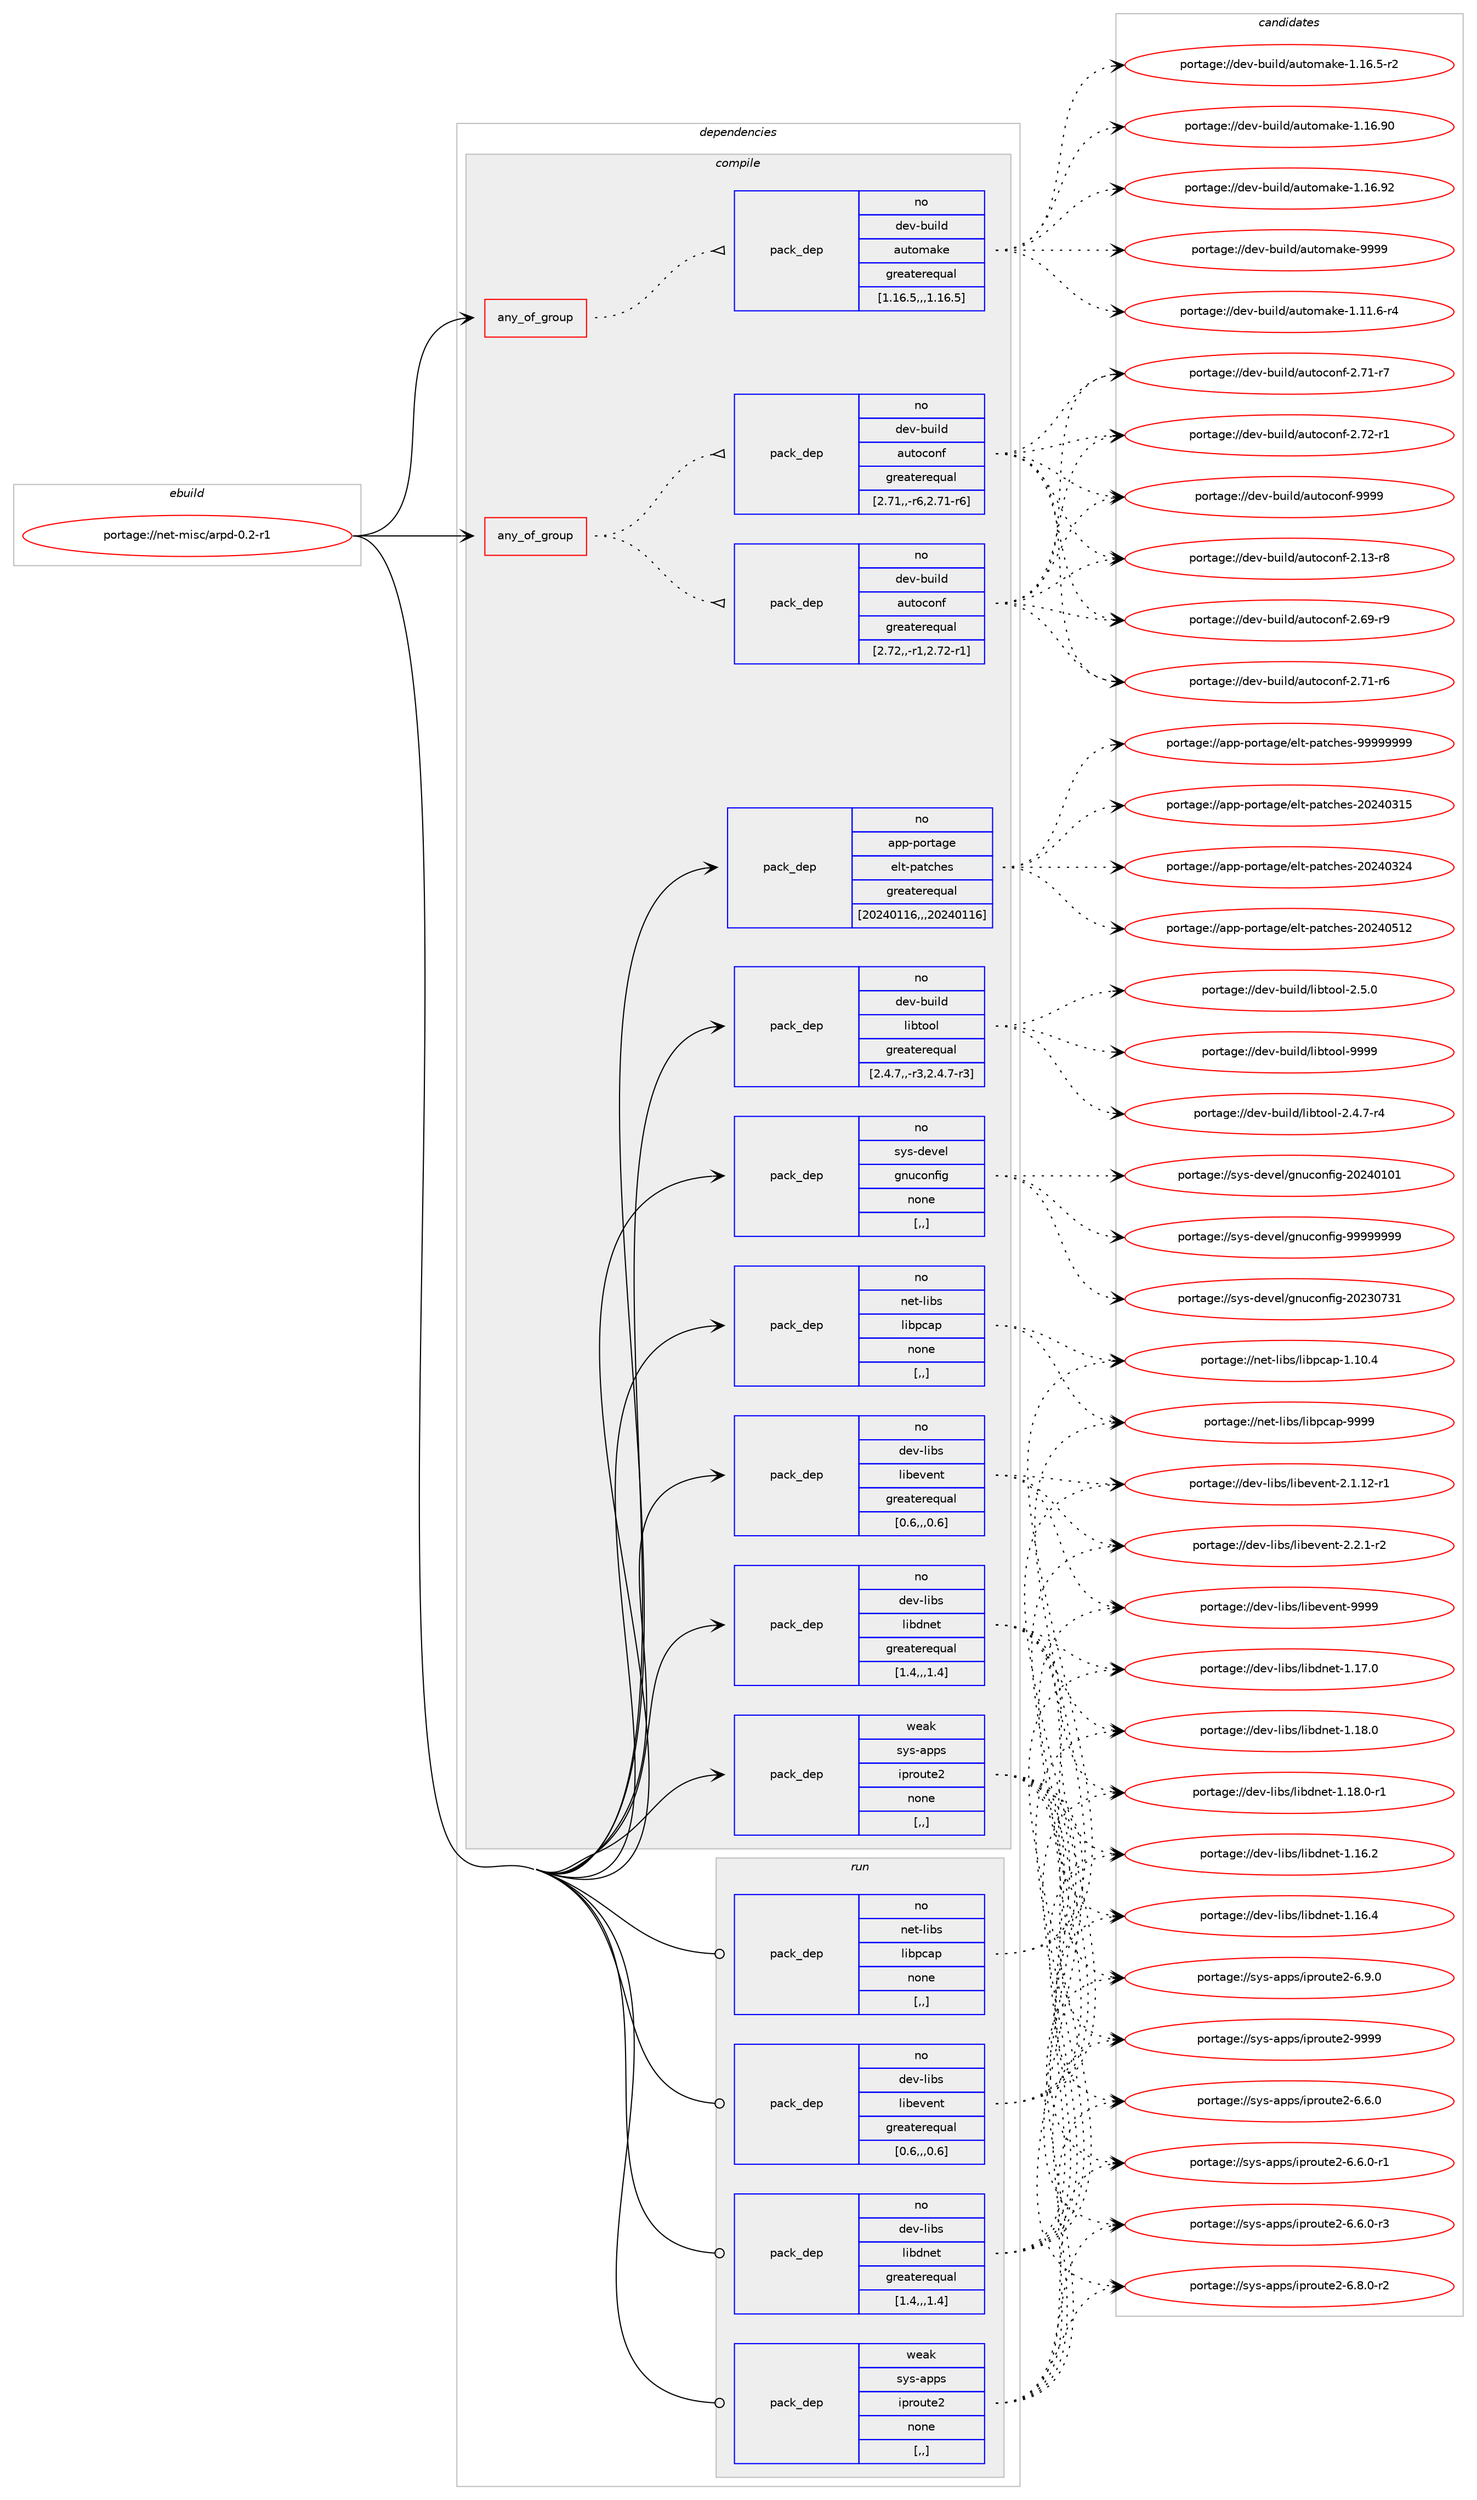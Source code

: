 digraph prolog {

# *************
# Graph options
# *************

newrank=true;
concentrate=true;
compound=true;
graph [rankdir=LR,fontname=Helvetica,fontsize=10,ranksep=1.5];#, ranksep=2.5, nodesep=0.2];
edge  [arrowhead=vee];
node  [fontname=Helvetica,fontsize=10];

# **********
# The ebuild
# **********

subgraph cluster_leftcol {
color=gray;
rank=same;
label=<<i>ebuild</i>>;
id [label="portage://net-misc/arpd-0.2-r1", color=red, width=4, href="../net-misc/arpd-0.2-r1.svg"];
}

# ****************
# The dependencies
# ****************

subgraph cluster_midcol {
color=gray;
label=<<i>dependencies</i>>;
subgraph cluster_compile {
fillcolor="#eeeeee";
style=filled;
label=<<i>compile</i>>;
subgraph any2432 {
dependency356178 [label=<<TABLE BORDER="0" CELLBORDER="1" CELLSPACING="0" CELLPADDING="4"><TR><TD CELLPADDING="10">any_of_group</TD></TR></TABLE>>, shape=none, color=red];subgraph pack260511 {
dependency356179 [label=<<TABLE BORDER="0" CELLBORDER="1" CELLSPACING="0" CELLPADDING="4" WIDTH="220"><TR><TD ROWSPAN="6" CELLPADDING="30">pack_dep</TD></TR><TR><TD WIDTH="110">no</TD></TR><TR><TD>dev-build</TD></TR><TR><TD>autoconf</TD></TR><TR><TD>greaterequal</TD></TR><TR><TD>[2.72,,-r1,2.72-r1]</TD></TR></TABLE>>, shape=none, color=blue];
}
dependency356178:e -> dependency356179:w [weight=20,style="dotted",arrowhead="oinv"];
subgraph pack260512 {
dependency356180 [label=<<TABLE BORDER="0" CELLBORDER="1" CELLSPACING="0" CELLPADDING="4" WIDTH="220"><TR><TD ROWSPAN="6" CELLPADDING="30">pack_dep</TD></TR><TR><TD WIDTH="110">no</TD></TR><TR><TD>dev-build</TD></TR><TR><TD>autoconf</TD></TR><TR><TD>greaterequal</TD></TR><TR><TD>[2.71,,-r6,2.71-r6]</TD></TR></TABLE>>, shape=none, color=blue];
}
dependency356178:e -> dependency356180:w [weight=20,style="dotted",arrowhead="oinv"];
}
id:e -> dependency356178:w [weight=20,style="solid",arrowhead="vee"];
subgraph any2433 {
dependency356181 [label=<<TABLE BORDER="0" CELLBORDER="1" CELLSPACING="0" CELLPADDING="4"><TR><TD CELLPADDING="10">any_of_group</TD></TR></TABLE>>, shape=none, color=red];subgraph pack260513 {
dependency356182 [label=<<TABLE BORDER="0" CELLBORDER="1" CELLSPACING="0" CELLPADDING="4" WIDTH="220"><TR><TD ROWSPAN="6" CELLPADDING="30">pack_dep</TD></TR><TR><TD WIDTH="110">no</TD></TR><TR><TD>dev-build</TD></TR><TR><TD>automake</TD></TR><TR><TD>greaterequal</TD></TR><TR><TD>[1.16.5,,,1.16.5]</TD></TR></TABLE>>, shape=none, color=blue];
}
dependency356181:e -> dependency356182:w [weight=20,style="dotted",arrowhead="oinv"];
}
id:e -> dependency356181:w [weight=20,style="solid",arrowhead="vee"];
subgraph pack260514 {
dependency356183 [label=<<TABLE BORDER="0" CELLBORDER="1" CELLSPACING="0" CELLPADDING="4" WIDTH="220"><TR><TD ROWSPAN="6" CELLPADDING="30">pack_dep</TD></TR><TR><TD WIDTH="110">no</TD></TR><TR><TD>app-portage</TD></TR><TR><TD>elt-patches</TD></TR><TR><TD>greaterequal</TD></TR><TR><TD>[20240116,,,20240116]</TD></TR></TABLE>>, shape=none, color=blue];
}
id:e -> dependency356183:w [weight=20,style="solid",arrowhead="vee"];
subgraph pack260515 {
dependency356184 [label=<<TABLE BORDER="0" CELLBORDER="1" CELLSPACING="0" CELLPADDING="4" WIDTH="220"><TR><TD ROWSPAN="6" CELLPADDING="30">pack_dep</TD></TR><TR><TD WIDTH="110">no</TD></TR><TR><TD>dev-build</TD></TR><TR><TD>libtool</TD></TR><TR><TD>greaterequal</TD></TR><TR><TD>[2.4.7,,-r3,2.4.7-r3]</TD></TR></TABLE>>, shape=none, color=blue];
}
id:e -> dependency356184:w [weight=20,style="solid",arrowhead="vee"];
subgraph pack260516 {
dependency356185 [label=<<TABLE BORDER="0" CELLBORDER="1" CELLSPACING="0" CELLPADDING="4" WIDTH="220"><TR><TD ROWSPAN="6" CELLPADDING="30">pack_dep</TD></TR><TR><TD WIDTH="110">no</TD></TR><TR><TD>dev-libs</TD></TR><TR><TD>libdnet</TD></TR><TR><TD>greaterequal</TD></TR><TR><TD>[1.4,,,1.4]</TD></TR></TABLE>>, shape=none, color=blue];
}
id:e -> dependency356185:w [weight=20,style="solid",arrowhead="vee"];
subgraph pack260517 {
dependency356186 [label=<<TABLE BORDER="0" CELLBORDER="1" CELLSPACING="0" CELLPADDING="4" WIDTH="220"><TR><TD ROWSPAN="6" CELLPADDING="30">pack_dep</TD></TR><TR><TD WIDTH="110">no</TD></TR><TR><TD>dev-libs</TD></TR><TR><TD>libevent</TD></TR><TR><TD>greaterequal</TD></TR><TR><TD>[0.6,,,0.6]</TD></TR></TABLE>>, shape=none, color=blue];
}
id:e -> dependency356186:w [weight=20,style="solid",arrowhead="vee"];
subgraph pack260518 {
dependency356187 [label=<<TABLE BORDER="0" CELLBORDER="1" CELLSPACING="0" CELLPADDING="4" WIDTH="220"><TR><TD ROWSPAN="6" CELLPADDING="30">pack_dep</TD></TR><TR><TD WIDTH="110">no</TD></TR><TR><TD>net-libs</TD></TR><TR><TD>libpcap</TD></TR><TR><TD>none</TD></TR><TR><TD>[,,]</TD></TR></TABLE>>, shape=none, color=blue];
}
id:e -> dependency356187:w [weight=20,style="solid",arrowhead="vee"];
subgraph pack260519 {
dependency356188 [label=<<TABLE BORDER="0" CELLBORDER="1" CELLSPACING="0" CELLPADDING="4" WIDTH="220"><TR><TD ROWSPAN="6" CELLPADDING="30">pack_dep</TD></TR><TR><TD WIDTH="110">no</TD></TR><TR><TD>sys-devel</TD></TR><TR><TD>gnuconfig</TD></TR><TR><TD>none</TD></TR><TR><TD>[,,]</TD></TR></TABLE>>, shape=none, color=blue];
}
id:e -> dependency356188:w [weight=20,style="solid",arrowhead="vee"];
subgraph pack260520 {
dependency356189 [label=<<TABLE BORDER="0" CELLBORDER="1" CELLSPACING="0" CELLPADDING="4" WIDTH="220"><TR><TD ROWSPAN="6" CELLPADDING="30">pack_dep</TD></TR><TR><TD WIDTH="110">weak</TD></TR><TR><TD>sys-apps</TD></TR><TR><TD>iproute2</TD></TR><TR><TD>none</TD></TR><TR><TD>[,,]</TD></TR></TABLE>>, shape=none, color=blue];
}
id:e -> dependency356189:w [weight=20,style="solid",arrowhead="vee"];
}
subgraph cluster_compileandrun {
fillcolor="#eeeeee";
style=filled;
label=<<i>compile and run</i>>;
}
subgraph cluster_run {
fillcolor="#eeeeee";
style=filled;
label=<<i>run</i>>;
subgraph pack260521 {
dependency356190 [label=<<TABLE BORDER="0" CELLBORDER="1" CELLSPACING="0" CELLPADDING="4" WIDTH="220"><TR><TD ROWSPAN="6" CELLPADDING="30">pack_dep</TD></TR><TR><TD WIDTH="110">no</TD></TR><TR><TD>dev-libs</TD></TR><TR><TD>libdnet</TD></TR><TR><TD>greaterequal</TD></TR><TR><TD>[1.4,,,1.4]</TD></TR></TABLE>>, shape=none, color=blue];
}
id:e -> dependency356190:w [weight=20,style="solid",arrowhead="odot"];
subgraph pack260522 {
dependency356191 [label=<<TABLE BORDER="0" CELLBORDER="1" CELLSPACING="0" CELLPADDING="4" WIDTH="220"><TR><TD ROWSPAN="6" CELLPADDING="30">pack_dep</TD></TR><TR><TD WIDTH="110">no</TD></TR><TR><TD>dev-libs</TD></TR><TR><TD>libevent</TD></TR><TR><TD>greaterequal</TD></TR><TR><TD>[0.6,,,0.6]</TD></TR></TABLE>>, shape=none, color=blue];
}
id:e -> dependency356191:w [weight=20,style="solid",arrowhead="odot"];
subgraph pack260523 {
dependency356192 [label=<<TABLE BORDER="0" CELLBORDER="1" CELLSPACING="0" CELLPADDING="4" WIDTH="220"><TR><TD ROWSPAN="6" CELLPADDING="30">pack_dep</TD></TR><TR><TD WIDTH="110">no</TD></TR><TR><TD>net-libs</TD></TR><TR><TD>libpcap</TD></TR><TR><TD>none</TD></TR><TR><TD>[,,]</TD></TR></TABLE>>, shape=none, color=blue];
}
id:e -> dependency356192:w [weight=20,style="solid",arrowhead="odot"];
subgraph pack260524 {
dependency356193 [label=<<TABLE BORDER="0" CELLBORDER="1" CELLSPACING="0" CELLPADDING="4" WIDTH="220"><TR><TD ROWSPAN="6" CELLPADDING="30">pack_dep</TD></TR><TR><TD WIDTH="110">weak</TD></TR><TR><TD>sys-apps</TD></TR><TR><TD>iproute2</TD></TR><TR><TD>none</TD></TR><TR><TD>[,,]</TD></TR></TABLE>>, shape=none, color=blue];
}
id:e -> dependency356193:w [weight=20,style="solid",arrowhead="odot"];
}
}

# **************
# The candidates
# **************

subgraph cluster_choices {
rank=same;
color=gray;
label=<<i>candidates</i>>;

subgraph choice260511 {
color=black;
nodesep=1;
choice100101118459811710510810047971171161119911111010245504649514511456 [label="portage://dev-build/autoconf-2.13-r8", color=red, width=4,href="../dev-build/autoconf-2.13-r8.svg"];
choice100101118459811710510810047971171161119911111010245504654574511457 [label="portage://dev-build/autoconf-2.69-r9", color=red, width=4,href="../dev-build/autoconf-2.69-r9.svg"];
choice100101118459811710510810047971171161119911111010245504655494511454 [label="portage://dev-build/autoconf-2.71-r6", color=red, width=4,href="../dev-build/autoconf-2.71-r6.svg"];
choice100101118459811710510810047971171161119911111010245504655494511455 [label="portage://dev-build/autoconf-2.71-r7", color=red, width=4,href="../dev-build/autoconf-2.71-r7.svg"];
choice100101118459811710510810047971171161119911111010245504655504511449 [label="portage://dev-build/autoconf-2.72-r1", color=red, width=4,href="../dev-build/autoconf-2.72-r1.svg"];
choice10010111845981171051081004797117116111991111101024557575757 [label="portage://dev-build/autoconf-9999", color=red, width=4,href="../dev-build/autoconf-9999.svg"];
dependency356179:e -> choice100101118459811710510810047971171161119911111010245504649514511456:w [style=dotted,weight="100"];
dependency356179:e -> choice100101118459811710510810047971171161119911111010245504654574511457:w [style=dotted,weight="100"];
dependency356179:e -> choice100101118459811710510810047971171161119911111010245504655494511454:w [style=dotted,weight="100"];
dependency356179:e -> choice100101118459811710510810047971171161119911111010245504655494511455:w [style=dotted,weight="100"];
dependency356179:e -> choice100101118459811710510810047971171161119911111010245504655504511449:w [style=dotted,weight="100"];
dependency356179:e -> choice10010111845981171051081004797117116111991111101024557575757:w [style=dotted,weight="100"];
}
subgraph choice260512 {
color=black;
nodesep=1;
choice100101118459811710510810047971171161119911111010245504649514511456 [label="portage://dev-build/autoconf-2.13-r8", color=red, width=4,href="../dev-build/autoconf-2.13-r8.svg"];
choice100101118459811710510810047971171161119911111010245504654574511457 [label="portage://dev-build/autoconf-2.69-r9", color=red, width=4,href="../dev-build/autoconf-2.69-r9.svg"];
choice100101118459811710510810047971171161119911111010245504655494511454 [label="portage://dev-build/autoconf-2.71-r6", color=red, width=4,href="../dev-build/autoconf-2.71-r6.svg"];
choice100101118459811710510810047971171161119911111010245504655494511455 [label="portage://dev-build/autoconf-2.71-r7", color=red, width=4,href="../dev-build/autoconf-2.71-r7.svg"];
choice100101118459811710510810047971171161119911111010245504655504511449 [label="portage://dev-build/autoconf-2.72-r1", color=red, width=4,href="../dev-build/autoconf-2.72-r1.svg"];
choice10010111845981171051081004797117116111991111101024557575757 [label="portage://dev-build/autoconf-9999", color=red, width=4,href="../dev-build/autoconf-9999.svg"];
dependency356180:e -> choice100101118459811710510810047971171161119911111010245504649514511456:w [style=dotted,weight="100"];
dependency356180:e -> choice100101118459811710510810047971171161119911111010245504654574511457:w [style=dotted,weight="100"];
dependency356180:e -> choice100101118459811710510810047971171161119911111010245504655494511454:w [style=dotted,weight="100"];
dependency356180:e -> choice100101118459811710510810047971171161119911111010245504655494511455:w [style=dotted,weight="100"];
dependency356180:e -> choice100101118459811710510810047971171161119911111010245504655504511449:w [style=dotted,weight="100"];
dependency356180:e -> choice10010111845981171051081004797117116111991111101024557575757:w [style=dotted,weight="100"];
}
subgraph choice260513 {
color=black;
nodesep=1;
choice1001011184598117105108100479711711611110997107101454946494946544511452 [label="portage://dev-build/automake-1.11.6-r4", color=red, width=4,href="../dev-build/automake-1.11.6-r4.svg"];
choice1001011184598117105108100479711711611110997107101454946495446534511450 [label="portage://dev-build/automake-1.16.5-r2", color=red, width=4,href="../dev-build/automake-1.16.5-r2.svg"];
choice10010111845981171051081004797117116111109971071014549464954465748 [label="portage://dev-build/automake-1.16.90", color=red, width=4,href="../dev-build/automake-1.16.90.svg"];
choice10010111845981171051081004797117116111109971071014549464954465750 [label="portage://dev-build/automake-1.16.92", color=red, width=4,href="../dev-build/automake-1.16.92.svg"];
choice10010111845981171051081004797117116111109971071014557575757 [label="portage://dev-build/automake-9999", color=red, width=4,href="../dev-build/automake-9999.svg"];
dependency356182:e -> choice1001011184598117105108100479711711611110997107101454946494946544511452:w [style=dotted,weight="100"];
dependency356182:e -> choice1001011184598117105108100479711711611110997107101454946495446534511450:w [style=dotted,weight="100"];
dependency356182:e -> choice10010111845981171051081004797117116111109971071014549464954465748:w [style=dotted,weight="100"];
dependency356182:e -> choice10010111845981171051081004797117116111109971071014549464954465750:w [style=dotted,weight="100"];
dependency356182:e -> choice10010111845981171051081004797117116111109971071014557575757:w [style=dotted,weight="100"];
}
subgraph choice260514 {
color=black;
nodesep=1;
choice97112112451121111141169710310147101108116451129711699104101115455048505248514953 [label="portage://app-portage/elt-patches-20240315", color=red, width=4,href="../app-portage/elt-patches-20240315.svg"];
choice97112112451121111141169710310147101108116451129711699104101115455048505248515052 [label="portage://app-portage/elt-patches-20240324", color=red, width=4,href="../app-portage/elt-patches-20240324.svg"];
choice97112112451121111141169710310147101108116451129711699104101115455048505248534950 [label="portage://app-portage/elt-patches-20240512", color=red, width=4,href="../app-portage/elt-patches-20240512.svg"];
choice97112112451121111141169710310147101108116451129711699104101115455757575757575757 [label="portage://app-portage/elt-patches-99999999", color=red, width=4,href="../app-portage/elt-patches-99999999.svg"];
dependency356183:e -> choice97112112451121111141169710310147101108116451129711699104101115455048505248514953:w [style=dotted,weight="100"];
dependency356183:e -> choice97112112451121111141169710310147101108116451129711699104101115455048505248515052:w [style=dotted,weight="100"];
dependency356183:e -> choice97112112451121111141169710310147101108116451129711699104101115455048505248534950:w [style=dotted,weight="100"];
dependency356183:e -> choice97112112451121111141169710310147101108116451129711699104101115455757575757575757:w [style=dotted,weight="100"];
}
subgraph choice260515 {
color=black;
nodesep=1;
choice100101118459811710510810047108105981161111111084550465246554511452 [label="portage://dev-build/libtool-2.4.7-r4", color=red, width=4,href="../dev-build/libtool-2.4.7-r4.svg"];
choice10010111845981171051081004710810598116111111108455046534648 [label="portage://dev-build/libtool-2.5.0", color=red, width=4,href="../dev-build/libtool-2.5.0.svg"];
choice100101118459811710510810047108105981161111111084557575757 [label="portage://dev-build/libtool-9999", color=red, width=4,href="../dev-build/libtool-9999.svg"];
dependency356184:e -> choice100101118459811710510810047108105981161111111084550465246554511452:w [style=dotted,weight="100"];
dependency356184:e -> choice10010111845981171051081004710810598116111111108455046534648:w [style=dotted,weight="100"];
dependency356184:e -> choice100101118459811710510810047108105981161111111084557575757:w [style=dotted,weight="100"];
}
subgraph choice260516 {
color=black;
nodesep=1;
choice1001011184510810598115471081059810011010111645494649544650 [label="portage://dev-libs/libdnet-1.16.2", color=red, width=4,href="../dev-libs/libdnet-1.16.2.svg"];
choice1001011184510810598115471081059810011010111645494649544652 [label="portage://dev-libs/libdnet-1.16.4", color=red, width=4,href="../dev-libs/libdnet-1.16.4.svg"];
choice1001011184510810598115471081059810011010111645494649554648 [label="portage://dev-libs/libdnet-1.17.0", color=red, width=4,href="../dev-libs/libdnet-1.17.0.svg"];
choice1001011184510810598115471081059810011010111645494649564648 [label="portage://dev-libs/libdnet-1.18.0", color=red, width=4,href="../dev-libs/libdnet-1.18.0.svg"];
choice10010111845108105981154710810598100110101116454946495646484511449 [label="portage://dev-libs/libdnet-1.18.0-r1", color=red, width=4,href="../dev-libs/libdnet-1.18.0-r1.svg"];
dependency356185:e -> choice1001011184510810598115471081059810011010111645494649544650:w [style=dotted,weight="100"];
dependency356185:e -> choice1001011184510810598115471081059810011010111645494649544652:w [style=dotted,weight="100"];
dependency356185:e -> choice1001011184510810598115471081059810011010111645494649554648:w [style=dotted,weight="100"];
dependency356185:e -> choice1001011184510810598115471081059810011010111645494649564648:w [style=dotted,weight="100"];
dependency356185:e -> choice10010111845108105981154710810598100110101116454946495646484511449:w [style=dotted,weight="100"];
}
subgraph choice260517 {
color=black;
nodesep=1;
choice10010111845108105981154710810598101118101110116455046494649504511449 [label="portage://dev-libs/libevent-2.1.12-r1", color=red, width=4,href="../dev-libs/libevent-2.1.12-r1.svg"];
choice100101118451081059811547108105981011181011101164550465046494511450 [label="portage://dev-libs/libevent-2.2.1-r2", color=red, width=4,href="../dev-libs/libevent-2.2.1-r2.svg"];
choice100101118451081059811547108105981011181011101164557575757 [label="portage://dev-libs/libevent-9999", color=red, width=4,href="../dev-libs/libevent-9999.svg"];
dependency356186:e -> choice10010111845108105981154710810598101118101110116455046494649504511449:w [style=dotted,weight="100"];
dependency356186:e -> choice100101118451081059811547108105981011181011101164550465046494511450:w [style=dotted,weight="100"];
dependency356186:e -> choice100101118451081059811547108105981011181011101164557575757:w [style=dotted,weight="100"];
}
subgraph choice260518 {
color=black;
nodesep=1;
choice11010111645108105981154710810598112999711245494649484652 [label="portage://net-libs/libpcap-1.10.4", color=red, width=4,href="../net-libs/libpcap-1.10.4.svg"];
choice1101011164510810598115471081059811299971124557575757 [label="portage://net-libs/libpcap-9999", color=red, width=4,href="../net-libs/libpcap-9999.svg"];
dependency356187:e -> choice11010111645108105981154710810598112999711245494649484652:w [style=dotted,weight="100"];
dependency356187:e -> choice1101011164510810598115471081059811299971124557575757:w [style=dotted,weight="100"];
}
subgraph choice260519 {
color=black;
nodesep=1;
choice115121115451001011181011084710311011799111110102105103455048505148555149 [label="portage://sys-devel/gnuconfig-20230731", color=red, width=4,href="../sys-devel/gnuconfig-20230731.svg"];
choice115121115451001011181011084710311011799111110102105103455048505248494849 [label="portage://sys-devel/gnuconfig-20240101", color=red, width=4,href="../sys-devel/gnuconfig-20240101.svg"];
choice115121115451001011181011084710311011799111110102105103455757575757575757 [label="portage://sys-devel/gnuconfig-99999999", color=red, width=4,href="../sys-devel/gnuconfig-99999999.svg"];
dependency356188:e -> choice115121115451001011181011084710311011799111110102105103455048505148555149:w [style=dotted,weight="100"];
dependency356188:e -> choice115121115451001011181011084710311011799111110102105103455048505248494849:w [style=dotted,weight="100"];
dependency356188:e -> choice115121115451001011181011084710311011799111110102105103455757575757575757:w [style=dotted,weight="100"];
}
subgraph choice260520 {
color=black;
nodesep=1;
choice11512111545971121121154710511211411111711610150455446544648 [label="portage://sys-apps/iproute2-6.6.0", color=red, width=4,href="../sys-apps/iproute2-6.6.0.svg"];
choice115121115459711211211547105112114111117116101504554465446484511449 [label="portage://sys-apps/iproute2-6.6.0-r1", color=red, width=4,href="../sys-apps/iproute2-6.6.0-r1.svg"];
choice115121115459711211211547105112114111117116101504554465446484511451 [label="portage://sys-apps/iproute2-6.6.0-r3", color=red, width=4,href="../sys-apps/iproute2-6.6.0-r3.svg"];
choice115121115459711211211547105112114111117116101504554465646484511450 [label="portage://sys-apps/iproute2-6.8.0-r2", color=red, width=4,href="../sys-apps/iproute2-6.8.0-r2.svg"];
choice11512111545971121121154710511211411111711610150455446574648 [label="portage://sys-apps/iproute2-6.9.0", color=red, width=4,href="../sys-apps/iproute2-6.9.0.svg"];
choice115121115459711211211547105112114111117116101504557575757 [label="portage://sys-apps/iproute2-9999", color=red, width=4,href="../sys-apps/iproute2-9999.svg"];
dependency356189:e -> choice11512111545971121121154710511211411111711610150455446544648:w [style=dotted,weight="100"];
dependency356189:e -> choice115121115459711211211547105112114111117116101504554465446484511449:w [style=dotted,weight="100"];
dependency356189:e -> choice115121115459711211211547105112114111117116101504554465446484511451:w [style=dotted,weight="100"];
dependency356189:e -> choice115121115459711211211547105112114111117116101504554465646484511450:w [style=dotted,weight="100"];
dependency356189:e -> choice11512111545971121121154710511211411111711610150455446574648:w [style=dotted,weight="100"];
dependency356189:e -> choice115121115459711211211547105112114111117116101504557575757:w [style=dotted,weight="100"];
}
subgraph choice260521 {
color=black;
nodesep=1;
choice1001011184510810598115471081059810011010111645494649544650 [label="portage://dev-libs/libdnet-1.16.2", color=red, width=4,href="../dev-libs/libdnet-1.16.2.svg"];
choice1001011184510810598115471081059810011010111645494649544652 [label="portage://dev-libs/libdnet-1.16.4", color=red, width=4,href="../dev-libs/libdnet-1.16.4.svg"];
choice1001011184510810598115471081059810011010111645494649554648 [label="portage://dev-libs/libdnet-1.17.0", color=red, width=4,href="../dev-libs/libdnet-1.17.0.svg"];
choice1001011184510810598115471081059810011010111645494649564648 [label="portage://dev-libs/libdnet-1.18.0", color=red, width=4,href="../dev-libs/libdnet-1.18.0.svg"];
choice10010111845108105981154710810598100110101116454946495646484511449 [label="portage://dev-libs/libdnet-1.18.0-r1", color=red, width=4,href="../dev-libs/libdnet-1.18.0-r1.svg"];
dependency356190:e -> choice1001011184510810598115471081059810011010111645494649544650:w [style=dotted,weight="100"];
dependency356190:e -> choice1001011184510810598115471081059810011010111645494649544652:w [style=dotted,weight="100"];
dependency356190:e -> choice1001011184510810598115471081059810011010111645494649554648:w [style=dotted,weight="100"];
dependency356190:e -> choice1001011184510810598115471081059810011010111645494649564648:w [style=dotted,weight="100"];
dependency356190:e -> choice10010111845108105981154710810598100110101116454946495646484511449:w [style=dotted,weight="100"];
}
subgraph choice260522 {
color=black;
nodesep=1;
choice10010111845108105981154710810598101118101110116455046494649504511449 [label="portage://dev-libs/libevent-2.1.12-r1", color=red, width=4,href="../dev-libs/libevent-2.1.12-r1.svg"];
choice100101118451081059811547108105981011181011101164550465046494511450 [label="portage://dev-libs/libevent-2.2.1-r2", color=red, width=4,href="../dev-libs/libevent-2.2.1-r2.svg"];
choice100101118451081059811547108105981011181011101164557575757 [label="portage://dev-libs/libevent-9999", color=red, width=4,href="../dev-libs/libevent-9999.svg"];
dependency356191:e -> choice10010111845108105981154710810598101118101110116455046494649504511449:w [style=dotted,weight="100"];
dependency356191:e -> choice100101118451081059811547108105981011181011101164550465046494511450:w [style=dotted,weight="100"];
dependency356191:e -> choice100101118451081059811547108105981011181011101164557575757:w [style=dotted,weight="100"];
}
subgraph choice260523 {
color=black;
nodesep=1;
choice11010111645108105981154710810598112999711245494649484652 [label="portage://net-libs/libpcap-1.10.4", color=red, width=4,href="../net-libs/libpcap-1.10.4.svg"];
choice1101011164510810598115471081059811299971124557575757 [label="portage://net-libs/libpcap-9999", color=red, width=4,href="../net-libs/libpcap-9999.svg"];
dependency356192:e -> choice11010111645108105981154710810598112999711245494649484652:w [style=dotted,weight="100"];
dependency356192:e -> choice1101011164510810598115471081059811299971124557575757:w [style=dotted,weight="100"];
}
subgraph choice260524 {
color=black;
nodesep=1;
choice11512111545971121121154710511211411111711610150455446544648 [label="portage://sys-apps/iproute2-6.6.0", color=red, width=4,href="../sys-apps/iproute2-6.6.0.svg"];
choice115121115459711211211547105112114111117116101504554465446484511449 [label="portage://sys-apps/iproute2-6.6.0-r1", color=red, width=4,href="../sys-apps/iproute2-6.6.0-r1.svg"];
choice115121115459711211211547105112114111117116101504554465446484511451 [label="portage://sys-apps/iproute2-6.6.0-r3", color=red, width=4,href="../sys-apps/iproute2-6.6.0-r3.svg"];
choice115121115459711211211547105112114111117116101504554465646484511450 [label="portage://sys-apps/iproute2-6.8.0-r2", color=red, width=4,href="../sys-apps/iproute2-6.8.0-r2.svg"];
choice11512111545971121121154710511211411111711610150455446574648 [label="portage://sys-apps/iproute2-6.9.0", color=red, width=4,href="../sys-apps/iproute2-6.9.0.svg"];
choice115121115459711211211547105112114111117116101504557575757 [label="portage://sys-apps/iproute2-9999", color=red, width=4,href="../sys-apps/iproute2-9999.svg"];
dependency356193:e -> choice11512111545971121121154710511211411111711610150455446544648:w [style=dotted,weight="100"];
dependency356193:e -> choice115121115459711211211547105112114111117116101504554465446484511449:w [style=dotted,weight="100"];
dependency356193:e -> choice115121115459711211211547105112114111117116101504554465446484511451:w [style=dotted,weight="100"];
dependency356193:e -> choice115121115459711211211547105112114111117116101504554465646484511450:w [style=dotted,weight="100"];
dependency356193:e -> choice11512111545971121121154710511211411111711610150455446574648:w [style=dotted,weight="100"];
dependency356193:e -> choice115121115459711211211547105112114111117116101504557575757:w [style=dotted,weight="100"];
}
}

}
